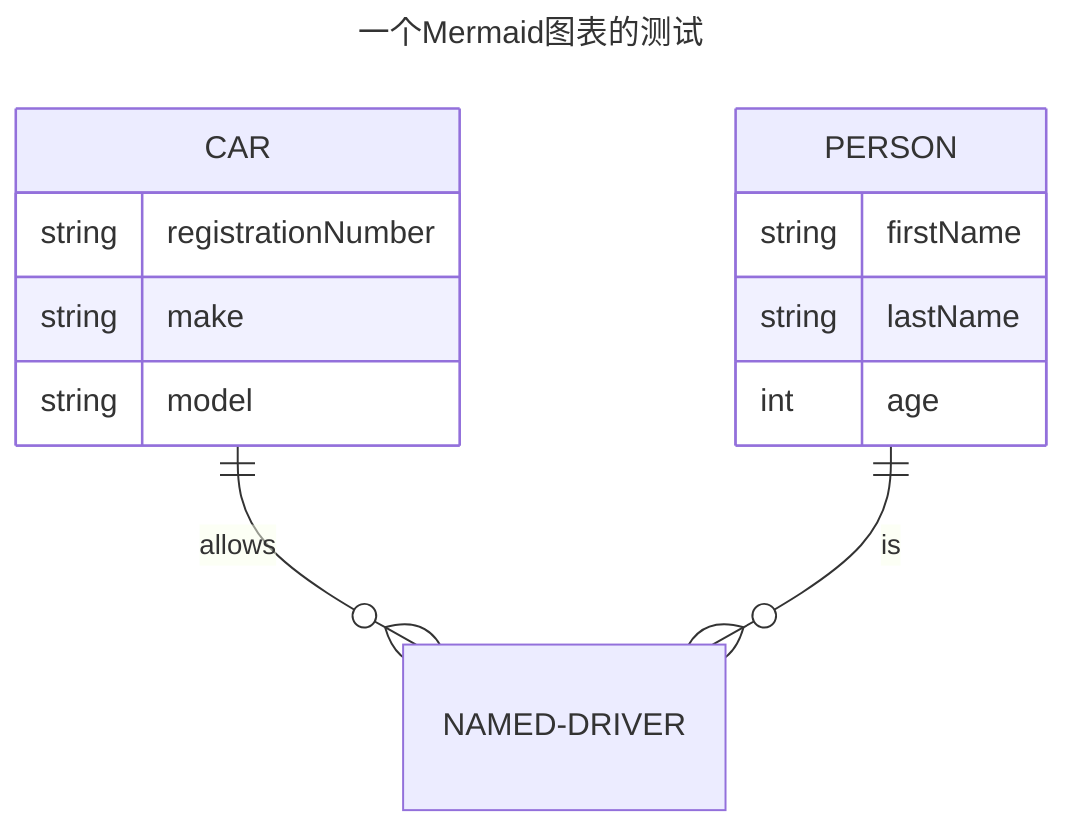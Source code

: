 ---
title: 一个Mermaid图表的测试
---
erDiagram
    CAR ||--o{ NAMED-DRIVER : allows
    CAR {
        string registrationNumber
        string make
        string model
    }
    PERSON ||--o{ NAMED-DRIVER : is
    PERSON {
        string firstName
        string lastName
        int age
    }
